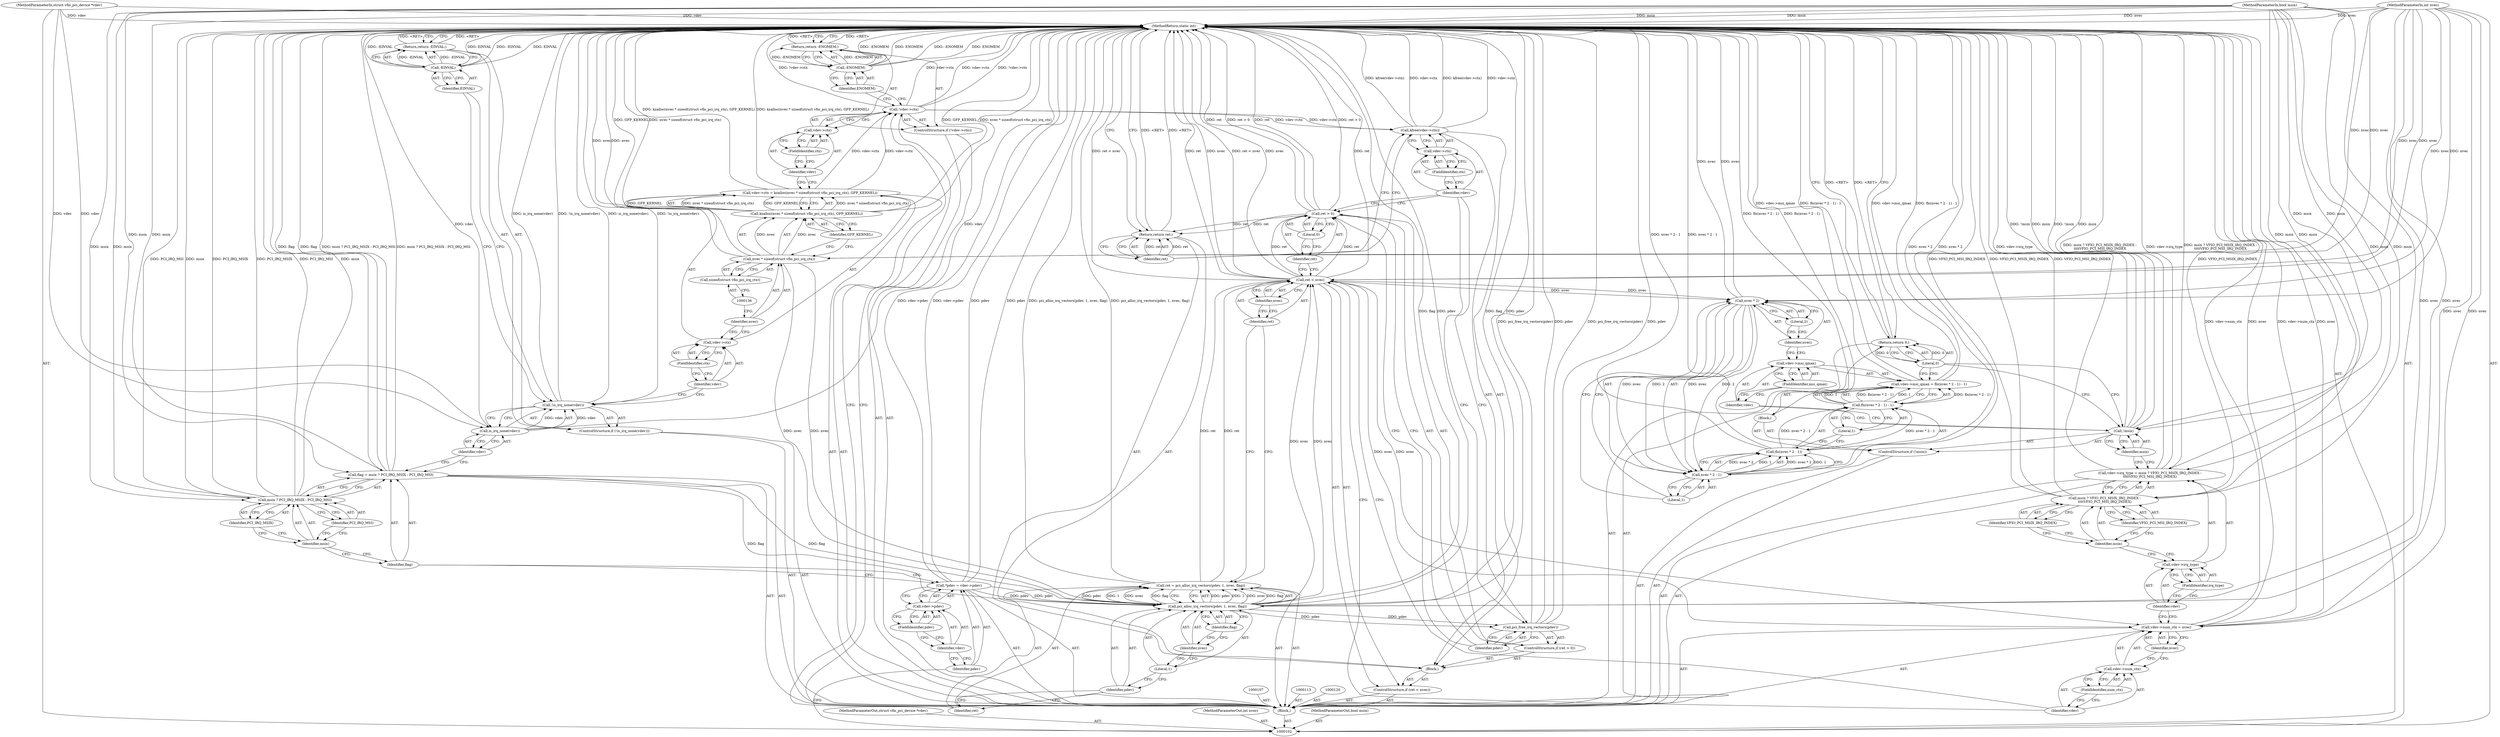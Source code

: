 digraph "1_linux_05692d7005a364add85c6e25a6c4447ce08f913a_0" {
"1000201" [label="(MethodReturn,static int)"];
"1000103" [label="(MethodParameterIn,struct vfio_pci_device *vdev)"];
"1000287" [label="(MethodParameterOut,struct vfio_pci_device *vdev)"];
"1000104" [label="(MethodParameterIn,int nvec)"];
"1000288" [label="(MethodParameterOut,int nvec)"];
"1000105" [label="(MethodParameterIn,bool msix)"];
"1000289" [label="(MethodParameterOut,bool msix)"];
"1000128" [label="(Call,vdev->ctx = kzalloc(nvec * sizeof(struct vfio_pci_irq_ctx), GFP_KERNEL))"];
"1000129" [label="(Call,vdev->ctx)"];
"1000130" [label="(Identifier,vdev)"];
"1000132" [label="(Call,kzalloc(nvec * sizeof(struct vfio_pci_irq_ctx), GFP_KERNEL))"];
"1000133" [label="(Call,nvec * sizeof(struct vfio_pci_irq_ctx))"];
"1000134" [label="(Identifier,nvec)"];
"1000135" [label="(Call,sizeof(struct vfio_pci_irq_ctx))"];
"1000137" [label="(Identifier,GFP_KERNEL)"];
"1000131" [label="(FieldIdentifier,ctx)"];
"1000142" [label="(FieldIdentifier,ctx)"];
"1000138" [label="(ControlStructure,if (!vdev->ctx))"];
"1000139" [label="(Call,!vdev->ctx)"];
"1000140" [label="(Call,vdev->ctx)"];
"1000141" [label="(Identifier,vdev)"];
"1000144" [label="(Call,-ENOMEM)"];
"1000145" [label="(Identifier,ENOMEM)"];
"1000143" [label="(Return,return -ENOMEM;)"];
"1000146" [label="(Call,ret = pci_alloc_irq_vectors(pdev, 1, nvec, flag))"];
"1000147" [label="(Identifier,ret)"];
"1000149" [label="(Identifier,pdev)"];
"1000150" [label="(Literal,1)"];
"1000151" [label="(Identifier,nvec)"];
"1000152" [label="(Identifier,flag)"];
"1000148" [label="(Call,pci_alloc_irq_vectors(pdev, 1, nvec, flag))"];
"1000153" [label="(ControlStructure,if (ret < nvec))"];
"1000156" [label="(Identifier,nvec)"];
"1000157" [label="(Block,)"];
"1000154" [label="(Call,ret < nvec)"];
"1000155" [label="(Identifier,ret)"];
"1000161" [label="(Literal,0)"];
"1000158" [label="(ControlStructure,if (ret > 0))"];
"1000159" [label="(Call,ret > 0)"];
"1000160" [label="(Identifier,ret)"];
"1000163" [label="(Identifier,pdev)"];
"1000162" [label="(Call,pci_free_irq_vectors(pdev))"];
"1000167" [label="(FieldIdentifier,ctx)"];
"1000164" [label="(Call,kfree(vdev->ctx))"];
"1000165" [label="(Call,vdev->ctx)"];
"1000166" [label="(Identifier,vdev)"];
"1000106" [label="(Block,)"];
"1000168" [label="(Return,return ret;)"];
"1000169" [label="(Identifier,ret)"];
"1000170" [label="(Call,vdev->num_ctx = nvec)"];
"1000171" [label="(Call,vdev->num_ctx)"];
"1000172" [label="(Identifier,vdev)"];
"1000174" [label="(Identifier,nvec)"];
"1000173" [label="(FieldIdentifier,num_ctx)"];
"1000175" [label="(Call,vdev->irq_type = msix ? VFIO_PCI_MSIX_IRQ_INDEX :\n\t\t\t\tVFIO_PCI_MSI_IRQ_INDEX)"];
"1000176" [label="(Call,vdev->irq_type)"];
"1000177" [label="(Identifier,vdev)"];
"1000179" [label="(Call,msix ? VFIO_PCI_MSIX_IRQ_INDEX :\n\t\t\t\tVFIO_PCI_MSI_IRQ_INDEX)"];
"1000180" [label="(Identifier,msix)"];
"1000181" [label="(Identifier,VFIO_PCI_MSIX_IRQ_INDEX)"];
"1000178" [label="(FieldIdentifier,irq_type)"];
"1000182" [label="(Identifier,VFIO_PCI_MSI_IRQ_INDEX)"];
"1000183" [label="(ControlStructure,if (!msix))"];
"1000186" [label="(Block,)"];
"1000184" [label="(Call,!msix)"];
"1000185" [label="(Identifier,msix)"];
"1000108" [label="(Call,*pdev = vdev->pdev)"];
"1000109" [label="(Identifier,pdev)"];
"1000110" [label="(Call,vdev->pdev)"];
"1000111" [label="(Identifier,vdev)"];
"1000112" [label="(FieldIdentifier,pdev)"];
"1000191" [label="(Call,fls(nvec * 2 - 1) - 1)"];
"1000192" [label="(Call,fls(nvec * 2 - 1))"];
"1000187" [label="(Call,vdev->msi_qmax = fls(nvec * 2 - 1) - 1)"];
"1000188" [label="(Call,vdev->msi_qmax)"];
"1000189" [label="(Identifier,vdev)"];
"1000193" [label="(Call,nvec * 2 - 1)"];
"1000194" [label="(Call,nvec * 2)"];
"1000195" [label="(Identifier,nvec)"];
"1000196" [label="(Literal,2)"];
"1000197" [label="(Literal,1)"];
"1000198" [label="(Literal,1)"];
"1000190" [label="(FieldIdentifier,msi_qmax)"];
"1000199" [label="(Return,return 0;)"];
"1000200" [label="(Literal,0)"];
"1000114" [label="(Call,flag = msix ? PCI_IRQ_MSIX : PCI_IRQ_MSI)"];
"1000115" [label="(Identifier,flag)"];
"1000116" [label="(Call,msix ? PCI_IRQ_MSIX : PCI_IRQ_MSI)"];
"1000117" [label="(Identifier,msix)"];
"1000118" [label="(Identifier,PCI_IRQ_MSIX)"];
"1000119" [label="(Identifier,PCI_IRQ_MSI)"];
"1000124" [label="(Identifier,vdev)"];
"1000121" [label="(ControlStructure,if (!is_irq_none(vdev)))"];
"1000122" [label="(Call,!is_irq_none(vdev))"];
"1000123" [label="(Call,is_irq_none(vdev))"];
"1000126" [label="(Call,-EINVAL)"];
"1000127" [label="(Identifier,EINVAL)"];
"1000125" [label="(Return,return -EINVAL;)"];
"1000201" -> "1000102"  [label="AST: "];
"1000201" -> "1000125"  [label="CFG: "];
"1000201" -> "1000143"  [label="CFG: "];
"1000201" -> "1000168"  [label="CFG: "];
"1000201" -> "1000199"  [label="CFG: "];
"1000168" -> "1000201"  [label="DDG: <RET>"];
"1000193" -> "1000201"  [label="DDG: nvec * 2"];
"1000184" -> "1000201"  [label="DDG: msix"];
"1000184" -> "1000201"  [label="DDG: !msix"];
"1000105" -> "1000201"  [label="DDG: msix"];
"1000179" -> "1000201"  [label="DDG: VFIO_PCI_MSIX_IRQ_INDEX"];
"1000179" -> "1000201"  [label="DDG: VFIO_PCI_MSI_IRQ_INDEX"];
"1000126" -> "1000201"  [label="DDG: EINVAL"];
"1000126" -> "1000201"  [label="DDG: -EINVAL"];
"1000116" -> "1000201"  [label="DDG: PCI_IRQ_MSIX"];
"1000116" -> "1000201"  [label="DDG: PCI_IRQ_MSI"];
"1000116" -> "1000201"  [label="DDG: msix"];
"1000132" -> "1000201"  [label="DDG: nvec * sizeof(struct vfio_pci_irq_ctx)"];
"1000132" -> "1000201"  [label="DDG: GFP_KERNEL"];
"1000154" -> "1000201"  [label="DDG: ret < nvec"];
"1000154" -> "1000201"  [label="DDG: ret"];
"1000154" -> "1000201"  [label="DDG: nvec"];
"1000187" -> "1000201"  [label="DDG: vdev->msi_qmax"];
"1000187" -> "1000201"  [label="DDG: fls(nvec * 2 - 1) - 1"];
"1000159" -> "1000201"  [label="DDG: ret > 0"];
"1000159" -> "1000201"  [label="DDG: ret"];
"1000164" -> "1000201"  [label="DDG: kfree(vdev->ctx)"];
"1000164" -> "1000201"  [label="DDG: vdev->ctx"];
"1000175" -> "1000201"  [label="DDG: msix ? VFIO_PCI_MSIX_IRQ_INDEX :\n\t\t\t\tVFIO_PCI_MSI_IRQ_INDEX"];
"1000175" -> "1000201"  [label="DDG: vdev->irq_type"];
"1000104" -> "1000201"  [label="DDG: nvec"];
"1000122" -> "1000201"  [label="DDG: is_irq_none(vdev)"];
"1000122" -> "1000201"  [label="DDG: !is_irq_none(vdev)"];
"1000128" -> "1000201"  [label="DDG: kzalloc(nvec * sizeof(struct vfio_pci_irq_ctx), GFP_KERNEL)"];
"1000139" -> "1000201"  [label="DDG: !vdev->ctx"];
"1000139" -> "1000201"  [label="DDG: vdev->ctx"];
"1000194" -> "1000201"  [label="DDG: nvec"];
"1000148" -> "1000201"  [label="DDG: flag"];
"1000148" -> "1000201"  [label="DDG: pdev"];
"1000103" -> "1000201"  [label="DDG: vdev"];
"1000144" -> "1000201"  [label="DDG: -ENOMEM"];
"1000144" -> "1000201"  [label="DDG: ENOMEM"];
"1000133" -> "1000201"  [label="DDG: nvec"];
"1000114" -> "1000201"  [label="DDG: flag"];
"1000114" -> "1000201"  [label="DDG: msix ? PCI_IRQ_MSIX : PCI_IRQ_MSI"];
"1000146" -> "1000201"  [label="DDG: pci_alloc_irq_vectors(pdev, 1, nvec, flag)"];
"1000192" -> "1000201"  [label="DDG: nvec * 2 - 1"];
"1000108" -> "1000201"  [label="DDG: vdev->pdev"];
"1000108" -> "1000201"  [label="DDG: pdev"];
"1000170" -> "1000201"  [label="DDG: vdev->num_ctx"];
"1000170" -> "1000201"  [label="DDG: nvec"];
"1000162" -> "1000201"  [label="DDG: pdev"];
"1000162" -> "1000201"  [label="DDG: pci_free_irq_vectors(pdev)"];
"1000191" -> "1000201"  [label="DDG: fls(nvec * 2 - 1)"];
"1000123" -> "1000201"  [label="DDG: vdev"];
"1000125" -> "1000201"  [label="DDG: <RET>"];
"1000143" -> "1000201"  [label="DDG: <RET>"];
"1000199" -> "1000201"  [label="DDG: <RET>"];
"1000103" -> "1000102"  [label="AST: "];
"1000103" -> "1000201"  [label="DDG: vdev"];
"1000103" -> "1000123"  [label="DDG: vdev"];
"1000287" -> "1000102"  [label="AST: "];
"1000104" -> "1000102"  [label="AST: "];
"1000104" -> "1000201"  [label="DDG: nvec"];
"1000104" -> "1000133"  [label="DDG: nvec"];
"1000104" -> "1000148"  [label="DDG: nvec"];
"1000104" -> "1000154"  [label="DDG: nvec"];
"1000104" -> "1000170"  [label="DDG: nvec"];
"1000104" -> "1000194"  [label="DDG: nvec"];
"1000288" -> "1000102"  [label="AST: "];
"1000105" -> "1000102"  [label="AST: "];
"1000105" -> "1000201"  [label="DDG: msix"];
"1000105" -> "1000114"  [label="DDG: msix"];
"1000105" -> "1000116"  [label="DDG: msix"];
"1000105" -> "1000175"  [label="DDG: msix"];
"1000105" -> "1000179"  [label="DDG: msix"];
"1000105" -> "1000184"  [label="DDG: msix"];
"1000289" -> "1000102"  [label="AST: "];
"1000128" -> "1000106"  [label="AST: "];
"1000128" -> "1000132"  [label="CFG: "];
"1000129" -> "1000128"  [label="AST: "];
"1000132" -> "1000128"  [label="AST: "];
"1000141" -> "1000128"  [label="CFG: "];
"1000128" -> "1000201"  [label="DDG: kzalloc(nvec * sizeof(struct vfio_pci_irq_ctx), GFP_KERNEL)"];
"1000132" -> "1000128"  [label="DDG: nvec * sizeof(struct vfio_pci_irq_ctx)"];
"1000132" -> "1000128"  [label="DDG: GFP_KERNEL"];
"1000128" -> "1000139"  [label="DDG: vdev->ctx"];
"1000129" -> "1000128"  [label="AST: "];
"1000129" -> "1000131"  [label="CFG: "];
"1000130" -> "1000129"  [label="AST: "];
"1000131" -> "1000129"  [label="AST: "];
"1000134" -> "1000129"  [label="CFG: "];
"1000130" -> "1000129"  [label="AST: "];
"1000130" -> "1000122"  [label="CFG: "];
"1000131" -> "1000130"  [label="CFG: "];
"1000132" -> "1000128"  [label="AST: "];
"1000132" -> "1000137"  [label="CFG: "];
"1000133" -> "1000132"  [label="AST: "];
"1000137" -> "1000132"  [label="AST: "];
"1000128" -> "1000132"  [label="CFG: "];
"1000132" -> "1000201"  [label="DDG: nvec * sizeof(struct vfio_pci_irq_ctx)"];
"1000132" -> "1000201"  [label="DDG: GFP_KERNEL"];
"1000132" -> "1000128"  [label="DDG: nvec * sizeof(struct vfio_pci_irq_ctx)"];
"1000132" -> "1000128"  [label="DDG: GFP_KERNEL"];
"1000133" -> "1000132"  [label="DDG: nvec"];
"1000133" -> "1000132"  [label="AST: "];
"1000133" -> "1000135"  [label="CFG: "];
"1000134" -> "1000133"  [label="AST: "];
"1000135" -> "1000133"  [label="AST: "];
"1000137" -> "1000133"  [label="CFG: "];
"1000133" -> "1000201"  [label="DDG: nvec"];
"1000133" -> "1000132"  [label="DDG: nvec"];
"1000104" -> "1000133"  [label="DDG: nvec"];
"1000133" -> "1000148"  [label="DDG: nvec"];
"1000134" -> "1000133"  [label="AST: "];
"1000134" -> "1000129"  [label="CFG: "];
"1000136" -> "1000134"  [label="CFG: "];
"1000135" -> "1000133"  [label="AST: "];
"1000135" -> "1000136"  [label="CFG: "];
"1000136" -> "1000135"  [label="AST: "];
"1000133" -> "1000135"  [label="CFG: "];
"1000137" -> "1000132"  [label="AST: "];
"1000137" -> "1000133"  [label="CFG: "];
"1000132" -> "1000137"  [label="CFG: "];
"1000131" -> "1000129"  [label="AST: "];
"1000131" -> "1000130"  [label="CFG: "];
"1000129" -> "1000131"  [label="CFG: "];
"1000142" -> "1000140"  [label="AST: "];
"1000142" -> "1000141"  [label="CFG: "];
"1000140" -> "1000142"  [label="CFG: "];
"1000138" -> "1000106"  [label="AST: "];
"1000139" -> "1000138"  [label="AST: "];
"1000143" -> "1000138"  [label="AST: "];
"1000139" -> "1000138"  [label="AST: "];
"1000139" -> "1000140"  [label="CFG: "];
"1000140" -> "1000139"  [label="AST: "];
"1000145" -> "1000139"  [label="CFG: "];
"1000147" -> "1000139"  [label="CFG: "];
"1000139" -> "1000201"  [label="DDG: !vdev->ctx"];
"1000139" -> "1000201"  [label="DDG: vdev->ctx"];
"1000128" -> "1000139"  [label="DDG: vdev->ctx"];
"1000139" -> "1000164"  [label="DDG: vdev->ctx"];
"1000140" -> "1000139"  [label="AST: "];
"1000140" -> "1000142"  [label="CFG: "];
"1000141" -> "1000140"  [label="AST: "];
"1000142" -> "1000140"  [label="AST: "];
"1000139" -> "1000140"  [label="CFG: "];
"1000141" -> "1000140"  [label="AST: "];
"1000141" -> "1000128"  [label="CFG: "];
"1000142" -> "1000141"  [label="CFG: "];
"1000144" -> "1000143"  [label="AST: "];
"1000144" -> "1000145"  [label="CFG: "];
"1000145" -> "1000144"  [label="AST: "];
"1000143" -> "1000144"  [label="CFG: "];
"1000144" -> "1000201"  [label="DDG: -ENOMEM"];
"1000144" -> "1000201"  [label="DDG: ENOMEM"];
"1000144" -> "1000143"  [label="DDG: -ENOMEM"];
"1000145" -> "1000144"  [label="AST: "];
"1000145" -> "1000139"  [label="CFG: "];
"1000144" -> "1000145"  [label="CFG: "];
"1000143" -> "1000138"  [label="AST: "];
"1000143" -> "1000144"  [label="CFG: "];
"1000144" -> "1000143"  [label="AST: "];
"1000201" -> "1000143"  [label="CFG: "];
"1000143" -> "1000201"  [label="DDG: <RET>"];
"1000144" -> "1000143"  [label="DDG: -ENOMEM"];
"1000146" -> "1000106"  [label="AST: "];
"1000146" -> "1000148"  [label="CFG: "];
"1000147" -> "1000146"  [label="AST: "];
"1000148" -> "1000146"  [label="AST: "];
"1000155" -> "1000146"  [label="CFG: "];
"1000146" -> "1000201"  [label="DDG: pci_alloc_irq_vectors(pdev, 1, nvec, flag)"];
"1000148" -> "1000146"  [label="DDG: pdev"];
"1000148" -> "1000146"  [label="DDG: 1"];
"1000148" -> "1000146"  [label="DDG: nvec"];
"1000148" -> "1000146"  [label="DDG: flag"];
"1000146" -> "1000154"  [label="DDG: ret"];
"1000147" -> "1000146"  [label="AST: "];
"1000147" -> "1000139"  [label="CFG: "];
"1000149" -> "1000147"  [label="CFG: "];
"1000149" -> "1000148"  [label="AST: "];
"1000149" -> "1000147"  [label="CFG: "];
"1000150" -> "1000149"  [label="CFG: "];
"1000150" -> "1000148"  [label="AST: "];
"1000150" -> "1000149"  [label="CFG: "];
"1000151" -> "1000150"  [label="CFG: "];
"1000151" -> "1000148"  [label="AST: "];
"1000151" -> "1000150"  [label="CFG: "];
"1000152" -> "1000151"  [label="CFG: "];
"1000152" -> "1000148"  [label="AST: "];
"1000152" -> "1000151"  [label="CFG: "];
"1000148" -> "1000152"  [label="CFG: "];
"1000148" -> "1000146"  [label="AST: "];
"1000148" -> "1000152"  [label="CFG: "];
"1000149" -> "1000148"  [label="AST: "];
"1000150" -> "1000148"  [label="AST: "];
"1000151" -> "1000148"  [label="AST: "];
"1000152" -> "1000148"  [label="AST: "];
"1000146" -> "1000148"  [label="CFG: "];
"1000148" -> "1000201"  [label="DDG: flag"];
"1000148" -> "1000201"  [label="DDG: pdev"];
"1000148" -> "1000146"  [label="DDG: pdev"];
"1000148" -> "1000146"  [label="DDG: 1"];
"1000148" -> "1000146"  [label="DDG: nvec"];
"1000148" -> "1000146"  [label="DDG: flag"];
"1000108" -> "1000148"  [label="DDG: pdev"];
"1000133" -> "1000148"  [label="DDG: nvec"];
"1000104" -> "1000148"  [label="DDG: nvec"];
"1000114" -> "1000148"  [label="DDG: flag"];
"1000148" -> "1000154"  [label="DDG: nvec"];
"1000148" -> "1000162"  [label="DDG: pdev"];
"1000153" -> "1000106"  [label="AST: "];
"1000154" -> "1000153"  [label="AST: "];
"1000157" -> "1000153"  [label="AST: "];
"1000156" -> "1000154"  [label="AST: "];
"1000156" -> "1000155"  [label="CFG: "];
"1000154" -> "1000156"  [label="CFG: "];
"1000157" -> "1000153"  [label="AST: "];
"1000158" -> "1000157"  [label="AST: "];
"1000164" -> "1000157"  [label="AST: "];
"1000168" -> "1000157"  [label="AST: "];
"1000154" -> "1000153"  [label="AST: "];
"1000154" -> "1000156"  [label="CFG: "];
"1000155" -> "1000154"  [label="AST: "];
"1000156" -> "1000154"  [label="AST: "];
"1000160" -> "1000154"  [label="CFG: "];
"1000172" -> "1000154"  [label="CFG: "];
"1000154" -> "1000201"  [label="DDG: ret < nvec"];
"1000154" -> "1000201"  [label="DDG: ret"];
"1000154" -> "1000201"  [label="DDG: nvec"];
"1000146" -> "1000154"  [label="DDG: ret"];
"1000148" -> "1000154"  [label="DDG: nvec"];
"1000104" -> "1000154"  [label="DDG: nvec"];
"1000154" -> "1000159"  [label="DDG: ret"];
"1000154" -> "1000170"  [label="DDG: nvec"];
"1000154" -> "1000194"  [label="DDG: nvec"];
"1000155" -> "1000154"  [label="AST: "];
"1000155" -> "1000146"  [label="CFG: "];
"1000156" -> "1000155"  [label="CFG: "];
"1000161" -> "1000159"  [label="AST: "];
"1000161" -> "1000160"  [label="CFG: "];
"1000159" -> "1000161"  [label="CFG: "];
"1000158" -> "1000157"  [label="AST: "];
"1000159" -> "1000158"  [label="AST: "];
"1000162" -> "1000158"  [label="AST: "];
"1000159" -> "1000158"  [label="AST: "];
"1000159" -> "1000161"  [label="CFG: "];
"1000160" -> "1000159"  [label="AST: "];
"1000161" -> "1000159"  [label="AST: "];
"1000163" -> "1000159"  [label="CFG: "];
"1000166" -> "1000159"  [label="CFG: "];
"1000159" -> "1000201"  [label="DDG: ret > 0"];
"1000159" -> "1000201"  [label="DDG: ret"];
"1000154" -> "1000159"  [label="DDG: ret"];
"1000159" -> "1000168"  [label="DDG: ret"];
"1000160" -> "1000159"  [label="AST: "];
"1000160" -> "1000154"  [label="CFG: "];
"1000161" -> "1000160"  [label="CFG: "];
"1000163" -> "1000162"  [label="AST: "];
"1000163" -> "1000159"  [label="CFG: "];
"1000162" -> "1000163"  [label="CFG: "];
"1000162" -> "1000158"  [label="AST: "];
"1000162" -> "1000163"  [label="CFG: "];
"1000163" -> "1000162"  [label="AST: "];
"1000166" -> "1000162"  [label="CFG: "];
"1000162" -> "1000201"  [label="DDG: pdev"];
"1000162" -> "1000201"  [label="DDG: pci_free_irq_vectors(pdev)"];
"1000148" -> "1000162"  [label="DDG: pdev"];
"1000167" -> "1000165"  [label="AST: "];
"1000167" -> "1000166"  [label="CFG: "];
"1000165" -> "1000167"  [label="CFG: "];
"1000164" -> "1000157"  [label="AST: "];
"1000164" -> "1000165"  [label="CFG: "];
"1000165" -> "1000164"  [label="AST: "];
"1000169" -> "1000164"  [label="CFG: "];
"1000164" -> "1000201"  [label="DDG: kfree(vdev->ctx)"];
"1000164" -> "1000201"  [label="DDG: vdev->ctx"];
"1000139" -> "1000164"  [label="DDG: vdev->ctx"];
"1000165" -> "1000164"  [label="AST: "];
"1000165" -> "1000167"  [label="CFG: "];
"1000166" -> "1000165"  [label="AST: "];
"1000167" -> "1000165"  [label="AST: "];
"1000164" -> "1000165"  [label="CFG: "];
"1000166" -> "1000165"  [label="AST: "];
"1000166" -> "1000162"  [label="CFG: "];
"1000166" -> "1000159"  [label="CFG: "];
"1000167" -> "1000166"  [label="CFG: "];
"1000106" -> "1000102"  [label="AST: "];
"1000107" -> "1000106"  [label="AST: "];
"1000108" -> "1000106"  [label="AST: "];
"1000113" -> "1000106"  [label="AST: "];
"1000114" -> "1000106"  [label="AST: "];
"1000120" -> "1000106"  [label="AST: "];
"1000121" -> "1000106"  [label="AST: "];
"1000128" -> "1000106"  [label="AST: "];
"1000138" -> "1000106"  [label="AST: "];
"1000146" -> "1000106"  [label="AST: "];
"1000153" -> "1000106"  [label="AST: "];
"1000170" -> "1000106"  [label="AST: "];
"1000175" -> "1000106"  [label="AST: "];
"1000183" -> "1000106"  [label="AST: "];
"1000199" -> "1000106"  [label="AST: "];
"1000168" -> "1000157"  [label="AST: "];
"1000168" -> "1000169"  [label="CFG: "];
"1000169" -> "1000168"  [label="AST: "];
"1000201" -> "1000168"  [label="CFG: "];
"1000168" -> "1000201"  [label="DDG: <RET>"];
"1000169" -> "1000168"  [label="DDG: ret"];
"1000159" -> "1000168"  [label="DDG: ret"];
"1000169" -> "1000168"  [label="AST: "];
"1000169" -> "1000164"  [label="CFG: "];
"1000168" -> "1000169"  [label="CFG: "];
"1000169" -> "1000168"  [label="DDG: ret"];
"1000170" -> "1000106"  [label="AST: "];
"1000170" -> "1000174"  [label="CFG: "];
"1000171" -> "1000170"  [label="AST: "];
"1000174" -> "1000170"  [label="AST: "];
"1000177" -> "1000170"  [label="CFG: "];
"1000170" -> "1000201"  [label="DDG: vdev->num_ctx"];
"1000170" -> "1000201"  [label="DDG: nvec"];
"1000154" -> "1000170"  [label="DDG: nvec"];
"1000104" -> "1000170"  [label="DDG: nvec"];
"1000171" -> "1000170"  [label="AST: "];
"1000171" -> "1000173"  [label="CFG: "];
"1000172" -> "1000171"  [label="AST: "];
"1000173" -> "1000171"  [label="AST: "];
"1000174" -> "1000171"  [label="CFG: "];
"1000172" -> "1000171"  [label="AST: "];
"1000172" -> "1000154"  [label="CFG: "];
"1000173" -> "1000172"  [label="CFG: "];
"1000174" -> "1000170"  [label="AST: "];
"1000174" -> "1000171"  [label="CFG: "];
"1000170" -> "1000174"  [label="CFG: "];
"1000173" -> "1000171"  [label="AST: "];
"1000173" -> "1000172"  [label="CFG: "];
"1000171" -> "1000173"  [label="CFG: "];
"1000175" -> "1000106"  [label="AST: "];
"1000175" -> "1000179"  [label="CFG: "];
"1000176" -> "1000175"  [label="AST: "];
"1000179" -> "1000175"  [label="AST: "];
"1000185" -> "1000175"  [label="CFG: "];
"1000175" -> "1000201"  [label="DDG: msix ? VFIO_PCI_MSIX_IRQ_INDEX :\n\t\t\t\tVFIO_PCI_MSI_IRQ_INDEX"];
"1000175" -> "1000201"  [label="DDG: vdev->irq_type"];
"1000105" -> "1000175"  [label="DDG: msix"];
"1000176" -> "1000175"  [label="AST: "];
"1000176" -> "1000178"  [label="CFG: "];
"1000177" -> "1000176"  [label="AST: "];
"1000178" -> "1000176"  [label="AST: "];
"1000180" -> "1000176"  [label="CFG: "];
"1000177" -> "1000176"  [label="AST: "];
"1000177" -> "1000170"  [label="CFG: "];
"1000178" -> "1000177"  [label="CFG: "];
"1000179" -> "1000175"  [label="AST: "];
"1000179" -> "1000181"  [label="CFG: "];
"1000179" -> "1000182"  [label="CFG: "];
"1000180" -> "1000179"  [label="AST: "];
"1000181" -> "1000179"  [label="AST: "];
"1000182" -> "1000179"  [label="AST: "];
"1000175" -> "1000179"  [label="CFG: "];
"1000179" -> "1000201"  [label="DDG: VFIO_PCI_MSIX_IRQ_INDEX"];
"1000179" -> "1000201"  [label="DDG: VFIO_PCI_MSI_IRQ_INDEX"];
"1000105" -> "1000179"  [label="DDG: msix"];
"1000180" -> "1000179"  [label="AST: "];
"1000180" -> "1000176"  [label="CFG: "];
"1000181" -> "1000180"  [label="CFG: "];
"1000182" -> "1000180"  [label="CFG: "];
"1000181" -> "1000179"  [label="AST: "];
"1000181" -> "1000180"  [label="CFG: "];
"1000179" -> "1000181"  [label="CFG: "];
"1000178" -> "1000176"  [label="AST: "];
"1000178" -> "1000177"  [label="CFG: "];
"1000176" -> "1000178"  [label="CFG: "];
"1000182" -> "1000179"  [label="AST: "];
"1000182" -> "1000180"  [label="CFG: "];
"1000179" -> "1000182"  [label="CFG: "];
"1000183" -> "1000106"  [label="AST: "];
"1000184" -> "1000183"  [label="AST: "];
"1000186" -> "1000183"  [label="AST: "];
"1000186" -> "1000183"  [label="AST: "];
"1000187" -> "1000186"  [label="AST: "];
"1000184" -> "1000183"  [label="AST: "];
"1000184" -> "1000185"  [label="CFG: "];
"1000185" -> "1000184"  [label="AST: "];
"1000189" -> "1000184"  [label="CFG: "];
"1000200" -> "1000184"  [label="CFG: "];
"1000184" -> "1000201"  [label="DDG: msix"];
"1000184" -> "1000201"  [label="DDG: !msix"];
"1000105" -> "1000184"  [label="DDG: msix"];
"1000185" -> "1000184"  [label="AST: "];
"1000185" -> "1000175"  [label="CFG: "];
"1000184" -> "1000185"  [label="CFG: "];
"1000108" -> "1000106"  [label="AST: "];
"1000108" -> "1000110"  [label="CFG: "];
"1000109" -> "1000108"  [label="AST: "];
"1000110" -> "1000108"  [label="AST: "];
"1000115" -> "1000108"  [label="CFG: "];
"1000108" -> "1000201"  [label="DDG: vdev->pdev"];
"1000108" -> "1000201"  [label="DDG: pdev"];
"1000108" -> "1000148"  [label="DDG: pdev"];
"1000109" -> "1000108"  [label="AST: "];
"1000109" -> "1000102"  [label="CFG: "];
"1000111" -> "1000109"  [label="CFG: "];
"1000110" -> "1000108"  [label="AST: "];
"1000110" -> "1000112"  [label="CFG: "];
"1000111" -> "1000110"  [label="AST: "];
"1000112" -> "1000110"  [label="AST: "];
"1000108" -> "1000110"  [label="CFG: "];
"1000111" -> "1000110"  [label="AST: "];
"1000111" -> "1000109"  [label="CFG: "];
"1000112" -> "1000111"  [label="CFG: "];
"1000112" -> "1000110"  [label="AST: "];
"1000112" -> "1000111"  [label="CFG: "];
"1000110" -> "1000112"  [label="CFG: "];
"1000191" -> "1000187"  [label="AST: "];
"1000191" -> "1000198"  [label="CFG: "];
"1000192" -> "1000191"  [label="AST: "];
"1000198" -> "1000191"  [label="AST: "];
"1000187" -> "1000191"  [label="CFG: "];
"1000191" -> "1000201"  [label="DDG: fls(nvec * 2 - 1)"];
"1000191" -> "1000187"  [label="DDG: fls(nvec * 2 - 1)"];
"1000191" -> "1000187"  [label="DDG: 1"];
"1000192" -> "1000191"  [label="DDG: nvec * 2 - 1"];
"1000192" -> "1000191"  [label="AST: "];
"1000192" -> "1000193"  [label="CFG: "];
"1000193" -> "1000192"  [label="AST: "];
"1000198" -> "1000192"  [label="CFG: "];
"1000192" -> "1000201"  [label="DDG: nvec * 2 - 1"];
"1000192" -> "1000191"  [label="DDG: nvec * 2 - 1"];
"1000193" -> "1000192"  [label="DDG: nvec * 2"];
"1000193" -> "1000192"  [label="DDG: 1"];
"1000187" -> "1000186"  [label="AST: "];
"1000187" -> "1000191"  [label="CFG: "];
"1000188" -> "1000187"  [label="AST: "];
"1000191" -> "1000187"  [label="AST: "];
"1000200" -> "1000187"  [label="CFG: "];
"1000187" -> "1000201"  [label="DDG: vdev->msi_qmax"];
"1000187" -> "1000201"  [label="DDG: fls(nvec * 2 - 1) - 1"];
"1000191" -> "1000187"  [label="DDG: fls(nvec * 2 - 1)"];
"1000191" -> "1000187"  [label="DDG: 1"];
"1000188" -> "1000187"  [label="AST: "];
"1000188" -> "1000190"  [label="CFG: "];
"1000189" -> "1000188"  [label="AST: "];
"1000190" -> "1000188"  [label="AST: "];
"1000195" -> "1000188"  [label="CFG: "];
"1000189" -> "1000188"  [label="AST: "];
"1000189" -> "1000184"  [label="CFG: "];
"1000190" -> "1000189"  [label="CFG: "];
"1000193" -> "1000192"  [label="AST: "];
"1000193" -> "1000197"  [label="CFG: "];
"1000194" -> "1000193"  [label="AST: "];
"1000197" -> "1000193"  [label="AST: "];
"1000192" -> "1000193"  [label="CFG: "];
"1000193" -> "1000201"  [label="DDG: nvec * 2"];
"1000193" -> "1000192"  [label="DDG: nvec * 2"];
"1000193" -> "1000192"  [label="DDG: 1"];
"1000194" -> "1000193"  [label="DDG: nvec"];
"1000194" -> "1000193"  [label="DDG: 2"];
"1000194" -> "1000193"  [label="AST: "];
"1000194" -> "1000196"  [label="CFG: "];
"1000195" -> "1000194"  [label="AST: "];
"1000196" -> "1000194"  [label="AST: "];
"1000197" -> "1000194"  [label="CFG: "];
"1000194" -> "1000201"  [label="DDG: nvec"];
"1000194" -> "1000193"  [label="DDG: nvec"];
"1000194" -> "1000193"  [label="DDG: 2"];
"1000104" -> "1000194"  [label="DDG: nvec"];
"1000154" -> "1000194"  [label="DDG: nvec"];
"1000195" -> "1000194"  [label="AST: "];
"1000195" -> "1000188"  [label="CFG: "];
"1000196" -> "1000195"  [label="CFG: "];
"1000196" -> "1000194"  [label="AST: "];
"1000196" -> "1000195"  [label="CFG: "];
"1000194" -> "1000196"  [label="CFG: "];
"1000197" -> "1000193"  [label="AST: "];
"1000197" -> "1000194"  [label="CFG: "];
"1000193" -> "1000197"  [label="CFG: "];
"1000198" -> "1000191"  [label="AST: "];
"1000198" -> "1000192"  [label="CFG: "];
"1000191" -> "1000198"  [label="CFG: "];
"1000190" -> "1000188"  [label="AST: "];
"1000190" -> "1000189"  [label="CFG: "];
"1000188" -> "1000190"  [label="CFG: "];
"1000199" -> "1000106"  [label="AST: "];
"1000199" -> "1000200"  [label="CFG: "];
"1000200" -> "1000199"  [label="AST: "];
"1000201" -> "1000199"  [label="CFG: "];
"1000199" -> "1000201"  [label="DDG: <RET>"];
"1000200" -> "1000199"  [label="DDG: 0"];
"1000200" -> "1000199"  [label="AST: "];
"1000200" -> "1000187"  [label="CFG: "];
"1000200" -> "1000184"  [label="CFG: "];
"1000199" -> "1000200"  [label="CFG: "];
"1000200" -> "1000199"  [label="DDG: 0"];
"1000114" -> "1000106"  [label="AST: "];
"1000114" -> "1000116"  [label="CFG: "];
"1000115" -> "1000114"  [label="AST: "];
"1000116" -> "1000114"  [label="AST: "];
"1000124" -> "1000114"  [label="CFG: "];
"1000114" -> "1000201"  [label="DDG: flag"];
"1000114" -> "1000201"  [label="DDG: msix ? PCI_IRQ_MSIX : PCI_IRQ_MSI"];
"1000105" -> "1000114"  [label="DDG: msix"];
"1000114" -> "1000148"  [label="DDG: flag"];
"1000115" -> "1000114"  [label="AST: "];
"1000115" -> "1000108"  [label="CFG: "];
"1000117" -> "1000115"  [label="CFG: "];
"1000116" -> "1000114"  [label="AST: "];
"1000116" -> "1000118"  [label="CFG: "];
"1000116" -> "1000119"  [label="CFG: "];
"1000117" -> "1000116"  [label="AST: "];
"1000118" -> "1000116"  [label="AST: "];
"1000119" -> "1000116"  [label="AST: "];
"1000114" -> "1000116"  [label="CFG: "];
"1000116" -> "1000201"  [label="DDG: PCI_IRQ_MSIX"];
"1000116" -> "1000201"  [label="DDG: PCI_IRQ_MSI"];
"1000116" -> "1000201"  [label="DDG: msix"];
"1000105" -> "1000116"  [label="DDG: msix"];
"1000117" -> "1000116"  [label="AST: "];
"1000117" -> "1000115"  [label="CFG: "];
"1000118" -> "1000117"  [label="CFG: "];
"1000119" -> "1000117"  [label="CFG: "];
"1000118" -> "1000116"  [label="AST: "];
"1000118" -> "1000117"  [label="CFG: "];
"1000116" -> "1000118"  [label="CFG: "];
"1000119" -> "1000116"  [label="AST: "];
"1000119" -> "1000117"  [label="CFG: "];
"1000116" -> "1000119"  [label="CFG: "];
"1000124" -> "1000123"  [label="AST: "];
"1000124" -> "1000114"  [label="CFG: "];
"1000123" -> "1000124"  [label="CFG: "];
"1000121" -> "1000106"  [label="AST: "];
"1000122" -> "1000121"  [label="AST: "];
"1000125" -> "1000121"  [label="AST: "];
"1000122" -> "1000121"  [label="AST: "];
"1000122" -> "1000123"  [label="CFG: "];
"1000123" -> "1000122"  [label="AST: "];
"1000127" -> "1000122"  [label="CFG: "];
"1000130" -> "1000122"  [label="CFG: "];
"1000122" -> "1000201"  [label="DDG: is_irq_none(vdev)"];
"1000122" -> "1000201"  [label="DDG: !is_irq_none(vdev)"];
"1000123" -> "1000122"  [label="DDG: vdev"];
"1000123" -> "1000122"  [label="AST: "];
"1000123" -> "1000124"  [label="CFG: "];
"1000124" -> "1000123"  [label="AST: "];
"1000122" -> "1000123"  [label="CFG: "];
"1000123" -> "1000201"  [label="DDG: vdev"];
"1000123" -> "1000122"  [label="DDG: vdev"];
"1000103" -> "1000123"  [label="DDG: vdev"];
"1000126" -> "1000125"  [label="AST: "];
"1000126" -> "1000127"  [label="CFG: "];
"1000127" -> "1000126"  [label="AST: "];
"1000125" -> "1000126"  [label="CFG: "];
"1000126" -> "1000201"  [label="DDG: EINVAL"];
"1000126" -> "1000201"  [label="DDG: -EINVAL"];
"1000126" -> "1000125"  [label="DDG: -EINVAL"];
"1000127" -> "1000126"  [label="AST: "];
"1000127" -> "1000122"  [label="CFG: "];
"1000126" -> "1000127"  [label="CFG: "];
"1000125" -> "1000121"  [label="AST: "];
"1000125" -> "1000126"  [label="CFG: "];
"1000126" -> "1000125"  [label="AST: "];
"1000201" -> "1000125"  [label="CFG: "];
"1000125" -> "1000201"  [label="DDG: <RET>"];
"1000126" -> "1000125"  [label="DDG: -EINVAL"];
}
